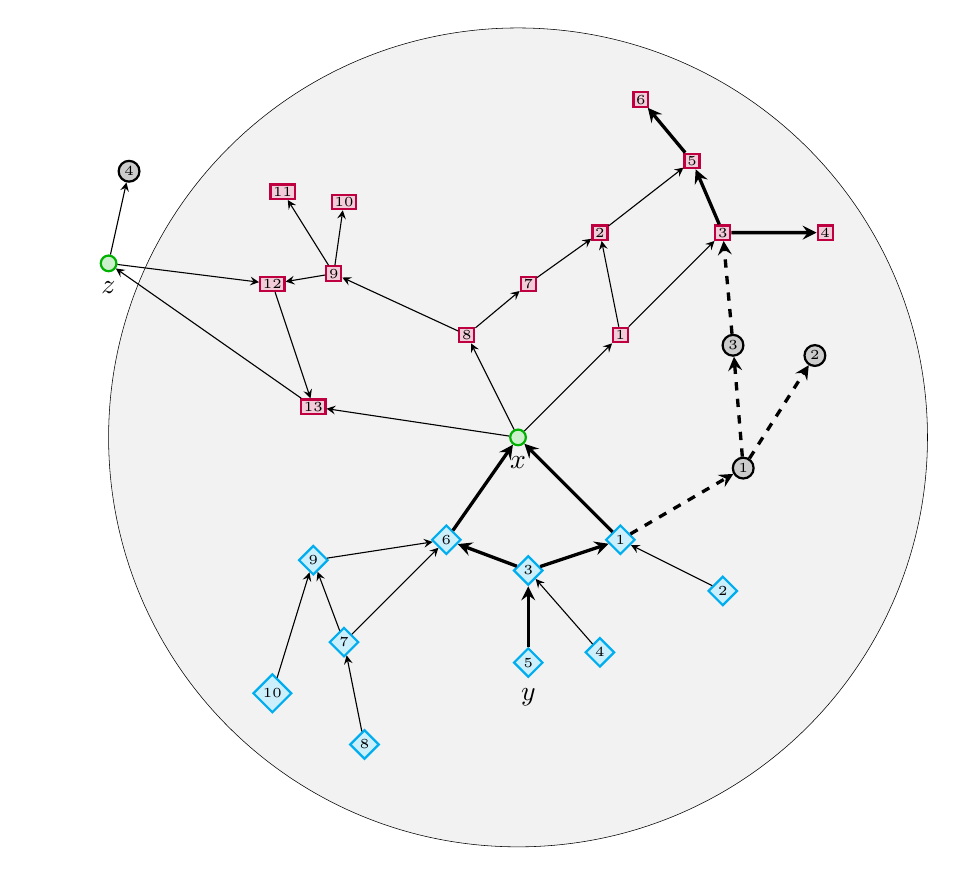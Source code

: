 \tikzstyle{bn}=[]
\tikzstyle{fndiff}=[]

\tikzstyle{fneigh}=[rectangle,draw=purple,fill=purple!20,thick,inner sep=1pt, font=\fontsize{2}{2}\selectfont]
\tikzstyle{bneigh}=[diamond,draw=cyan,fill=cyan!20,thick,inner sep=1pt, font=\fontsize{2}{2}\selectfont]
\tikzstyle{noneigh}=[circle,draw=black,fill=black!20,thick,inner sep=1pt, font=\fontsize{2}{2}\selectfont]

\tikzstyle{important}=[circle,draw=green!70!black,fill=green!70!black!20,thick,inner sep=2pt]
\tikzstyle{textstyle}=[font=\fontsize{6}{6}\selectfont]
\begin{tikzpicture}[>=stealth,looseness=.1,auto,scale=1.3])
	\draw [fill=black!5, very thin] (0, 0) ellipse (4 and 4);	
	
	\node (an) at (0,0) [important, label=below:{$x$}] {};
	\node (an2) at (-4,1.7) [important, label=below:{$z$}] {};
	
	\node (b1) at (1,-1) [bneigh] {1};
	\node (b2) at (2,-1.5) [bneigh] {2};
	\node (b3) at (0.1,-1.3) [bneigh] {3};
	\node (b4) at (0.8,-2.1) [bneigh] {4};
	\node (b5) at (0.1, -2.2) [bneigh, label=below:{$y$}] {5};
	\node (b6) at (-0.7,-1) [bneigh] {6};
	\node (b7) at (-1.7,-2) [bneigh] {7};
	\node (b8) at (-1.5,-3) [bneigh] {8};
	\node (b9) at (-2,-1.2) [bneigh] {9};
	\node (b10) at (-2.4,-2.5) [bneigh] {10};
	
	%\draw [draw=black, fill=yellow, opacity=0.25, smooth, bend left=70] (-0.2, -2.5) to (-0.2, -1.9) to (0.4, -1.9) to (0.4, -2.5) to (-0.2, -2.5);
	
	\draw [bn, very thick, ->] (b1) -- (an);
	\draw [bn, very thick, ->] (b3) -- (b1);
	\draw [->] (b2) -- (b1);
	\draw [->] (b4) -- (b3);
	\draw [bn, very thick, ->] (b5) -- (b3);
	\draw [very thick, ->] (b3) -- (b6);
	\draw [very thick, ->] (b6) -- (an);
	\draw [->] (b10) -- (b9);
	\draw [->] (b9) -- (b6);
	\draw [->] (b7) -- (b6);
	\draw [->] (b7) -- (b9);
	\draw [->] (b8) -- (b7);
	
	\node (f1) at (1,1) [fneigh] {1};
	\node (f2) at (0.8,2) [fneigh] {2};
	\node (f3) at (2,2) [fneigh] {3};
	\node (f4) at (3,2) [fneigh] {4};
	\node (f5) at (1.7, 2.7) [fneigh] {5};
	\node (f6) at (1.2,3.3) [fneigh] {6};
	\node (f7) at (0.1,1.5) [fneigh] {7};
	\node (f8) at (-0.5,1) [fneigh] {8};
	\node (f9) at (-1.8, 1.6) [fneigh] {9};
	\node (f10) at (-1.7,2.3) [fneigh] {10};
	\node (f11) at (-2.3,2.4) [fneigh] {11};
	\node (f12) at (-2.4,1.5) [fneigh] {12};
	\node (f13) at (-2,0.3) [fneigh] {13};
	
	\draw [fndiff, very thick, ->] (f3) -- (f4);
	\draw [fndiff, very thick, ->] (f3) -- (f5);
	\draw [fndiff, very thick, ->] (f5) -- (f6);
	\draw [->] (f1) -- (f3);
	\draw [->] (f2) -- (f5);
	\draw [->] (f1) -- (f2);
	\draw [->] (an) -- (f1);
	\draw [->] (an) -- (f8);
	\draw [->] (f8) -- (f7);
	\draw [->] (f7) -- (f2);
	\draw [->] (f8) -- (f9);
	\draw [->] (f9) -- (f10);
	\draw [->] (f9) -- (f11);
	\draw [->] (f9) -- (f12);
	\draw [->] (f12) -- (f13);
	\draw [->] (an) -- (f13);
	\draw [->] (f13) -- (an2);
	
	\node (n1) at (2.2,-0.3) [noneigh] {1};
	\node (n2) at (2.9,0.8) [noneigh] {2};
	\node (n3) at (2.1,0.9) [noneigh] {3};
	
	\draw [very thick, dashed, ->] (b1) -- (n1);
	\draw [very thick, dashed, ->] (n1) -- (n2);
	\draw [very thick, dashed, ->] (n1) -- (n3);
	\draw [very thick, dashed, ->] (n3) -- (f3);
	
	\node (n4) at (-3.8,2.6) [noneigh] {4};
	\draw [->] (an2) -- (n4);
	\draw [->] (an2) -- (f12);
\end{tikzpicture}
